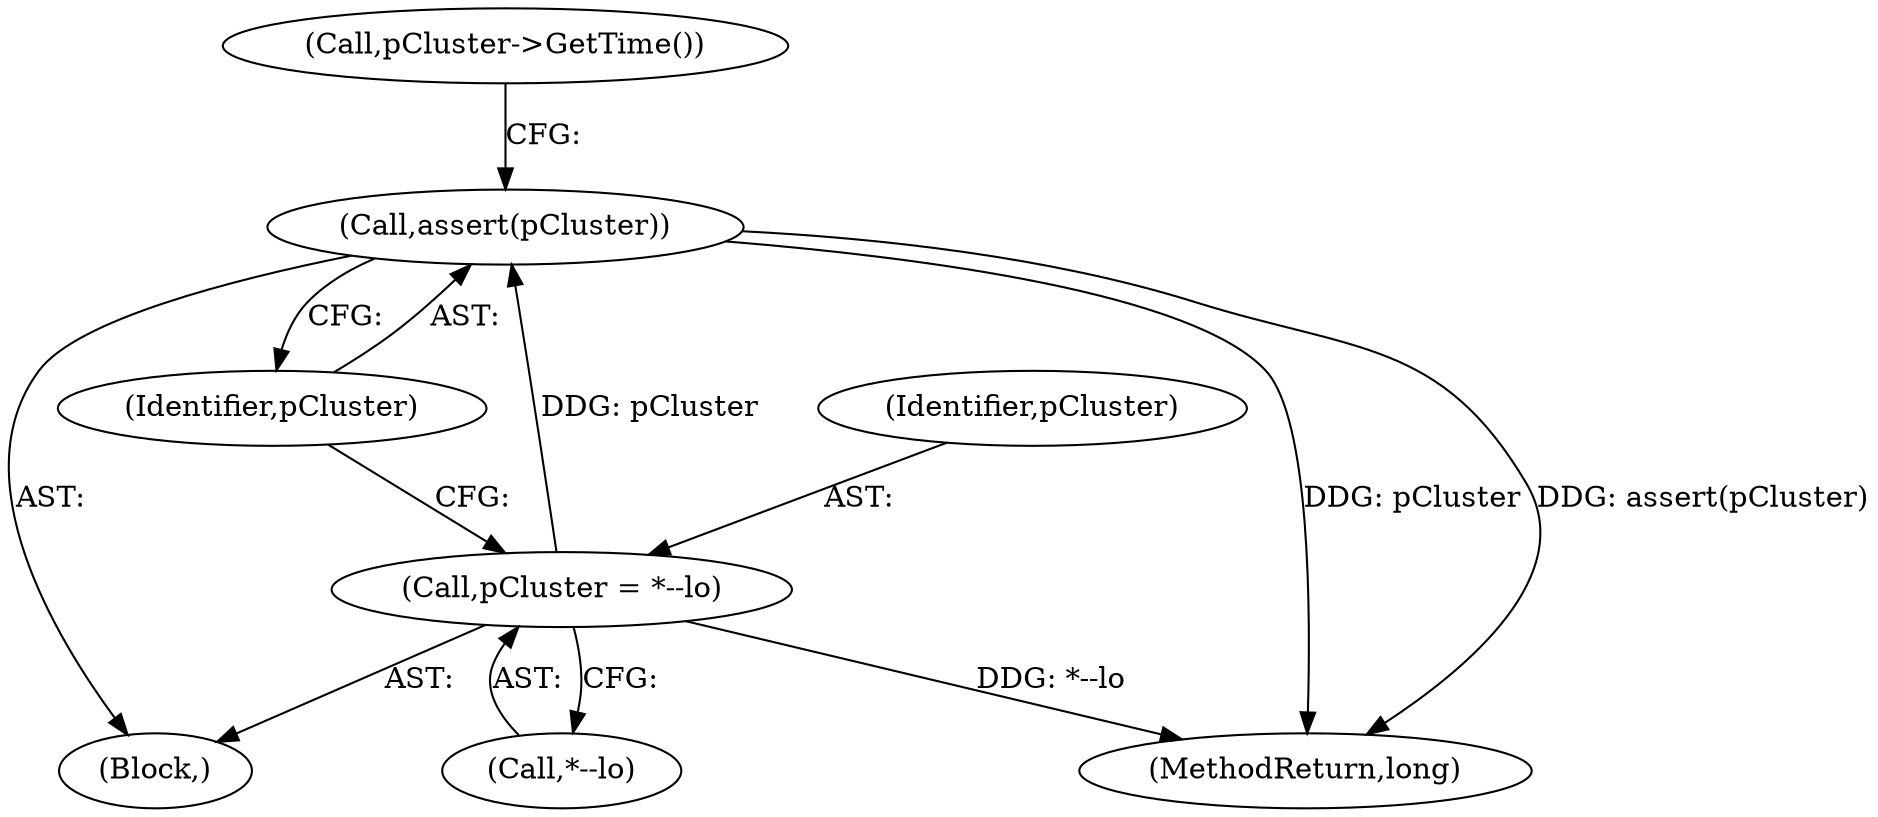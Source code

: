 digraph "0_Android_cc274e2abe8b2a6698a5c47d8aa4bb45f1f9538d_61@API" {
"1000281" [label="(Call,assert(pCluster))"];
"1000276" [label="(Call,pCluster = *--lo)"];
"1000281" [label="(Call,assert(pCluster))"];
"1000275" [label="(Block,)"];
"1000278" [label="(Call,*--lo)"];
"1000277" [label="(Identifier,pCluster)"];
"1000282" [label="(Identifier,pCluster)"];
"1000276" [label="(Call,pCluster = *--lo)"];
"1000285" [label="(Call,pCluster->GetTime())"];
"1000306" [label="(MethodReturn,long)"];
"1000281" -> "1000275"  [label="AST: "];
"1000281" -> "1000282"  [label="CFG: "];
"1000282" -> "1000281"  [label="AST: "];
"1000285" -> "1000281"  [label="CFG: "];
"1000281" -> "1000306"  [label="DDG: pCluster"];
"1000281" -> "1000306"  [label="DDG: assert(pCluster)"];
"1000276" -> "1000281"  [label="DDG: pCluster"];
"1000276" -> "1000275"  [label="AST: "];
"1000276" -> "1000278"  [label="CFG: "];
"1000277" -> "1000276"  [label="AST: "];
"1000278" -> "1000276"  [label="AST: "];
"1000282" -> "1000276"  [label="CFG: "];
"1000276" -> "1000306"  [label="DDG: *--lo"];
}
